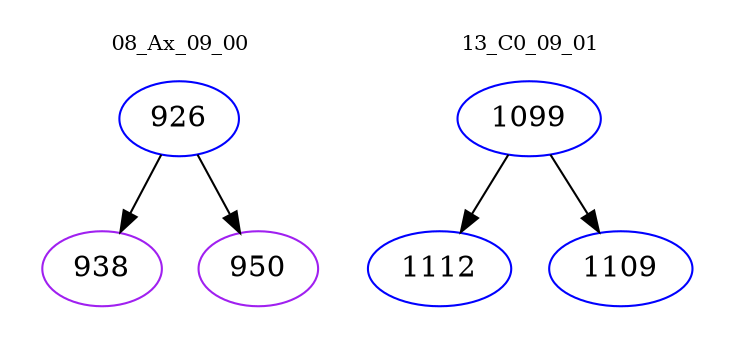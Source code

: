 digraph{
subgraph cluster_0 {
color = white
label = "08_Ax_09_00";
fontsize=10;
T0_926 [label="926", color="blue"]
T0_926 -> T0_938 [color="black"]
T0_938 [label="938", color="purple"]
T0_926 -> T0_950 [color="black"]
T0_950 [label="950", color="purple"]
}
subgraph cluster_1 {
color = white
label = "13_C0_09_01";
fontsize=10;
T1_1099 [label="1099", color="blue"]
T1_1099 -> T1_1112 [color="black"]
T1_1112 [label="1112", color="blue"]
T1_1099 -> T1_1109 [color="black"]
T1_1109 [label="1109", color="blue"]
}
}
